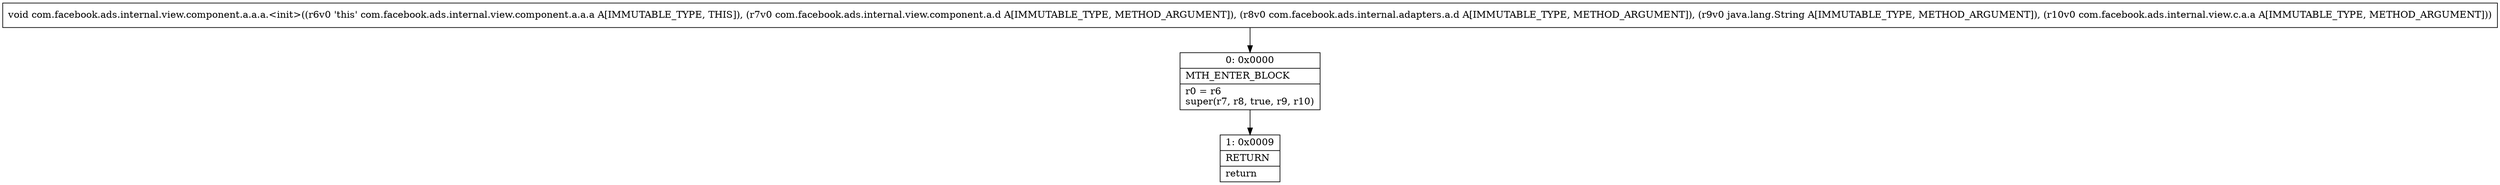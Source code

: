 digraph "CFG forcom.facebook.ads.internal.view.component.a.a.a.\<init\>(Lcom\/facebook\/ads\/internal\/view\/component\/a\/d;Lcom\/facebook\/ads\/internal\/adapters\/a\/d;Ljava\/lang\/String;Lcom\/facebook\/ads\/internal\/view\/c\/a\/a;)V" {
Node_0 [shape=record,label="{0\:\ 0x0000|MTH_ENTER_BLOCK\l|r0 = r6\lsuper(r7, r8, true, r9, r10)\l}"];
Node_1 [shape=record,label="{1\:\ 0x0009|RETURN\l|return\l}"];
MethodNode[shape=record,label="{void com.facebook.ads.internal.view.component.a.a.a.\<init\>((r6v0 'this' com.facebook.ads.internal.view.component.a.a.a A[IMMUTABLE_TYPE, THIS]), (r7v0 com.facebook.ads.internal.view.component.a.d A[IMMUTABLE_TYPE, METHOD_ARGUMENT]), (r8v0 com.facebook.ads.internal.adapters.a.d A[IMMUTABLE_TYPE, METHOD_ARGUMENT]), (r9v0 java.lang.String A[IMMUTABLE_TYPE, METHOD_ARGUMENT]), (r10v0 com.facebook.ads.internal.view.c.a.a A[IMMUTABLE_TYPE, METHOD_ARGUMENT])) }"];
MethodNode -> Node_0;
Node_0 -> Node_1;
}

